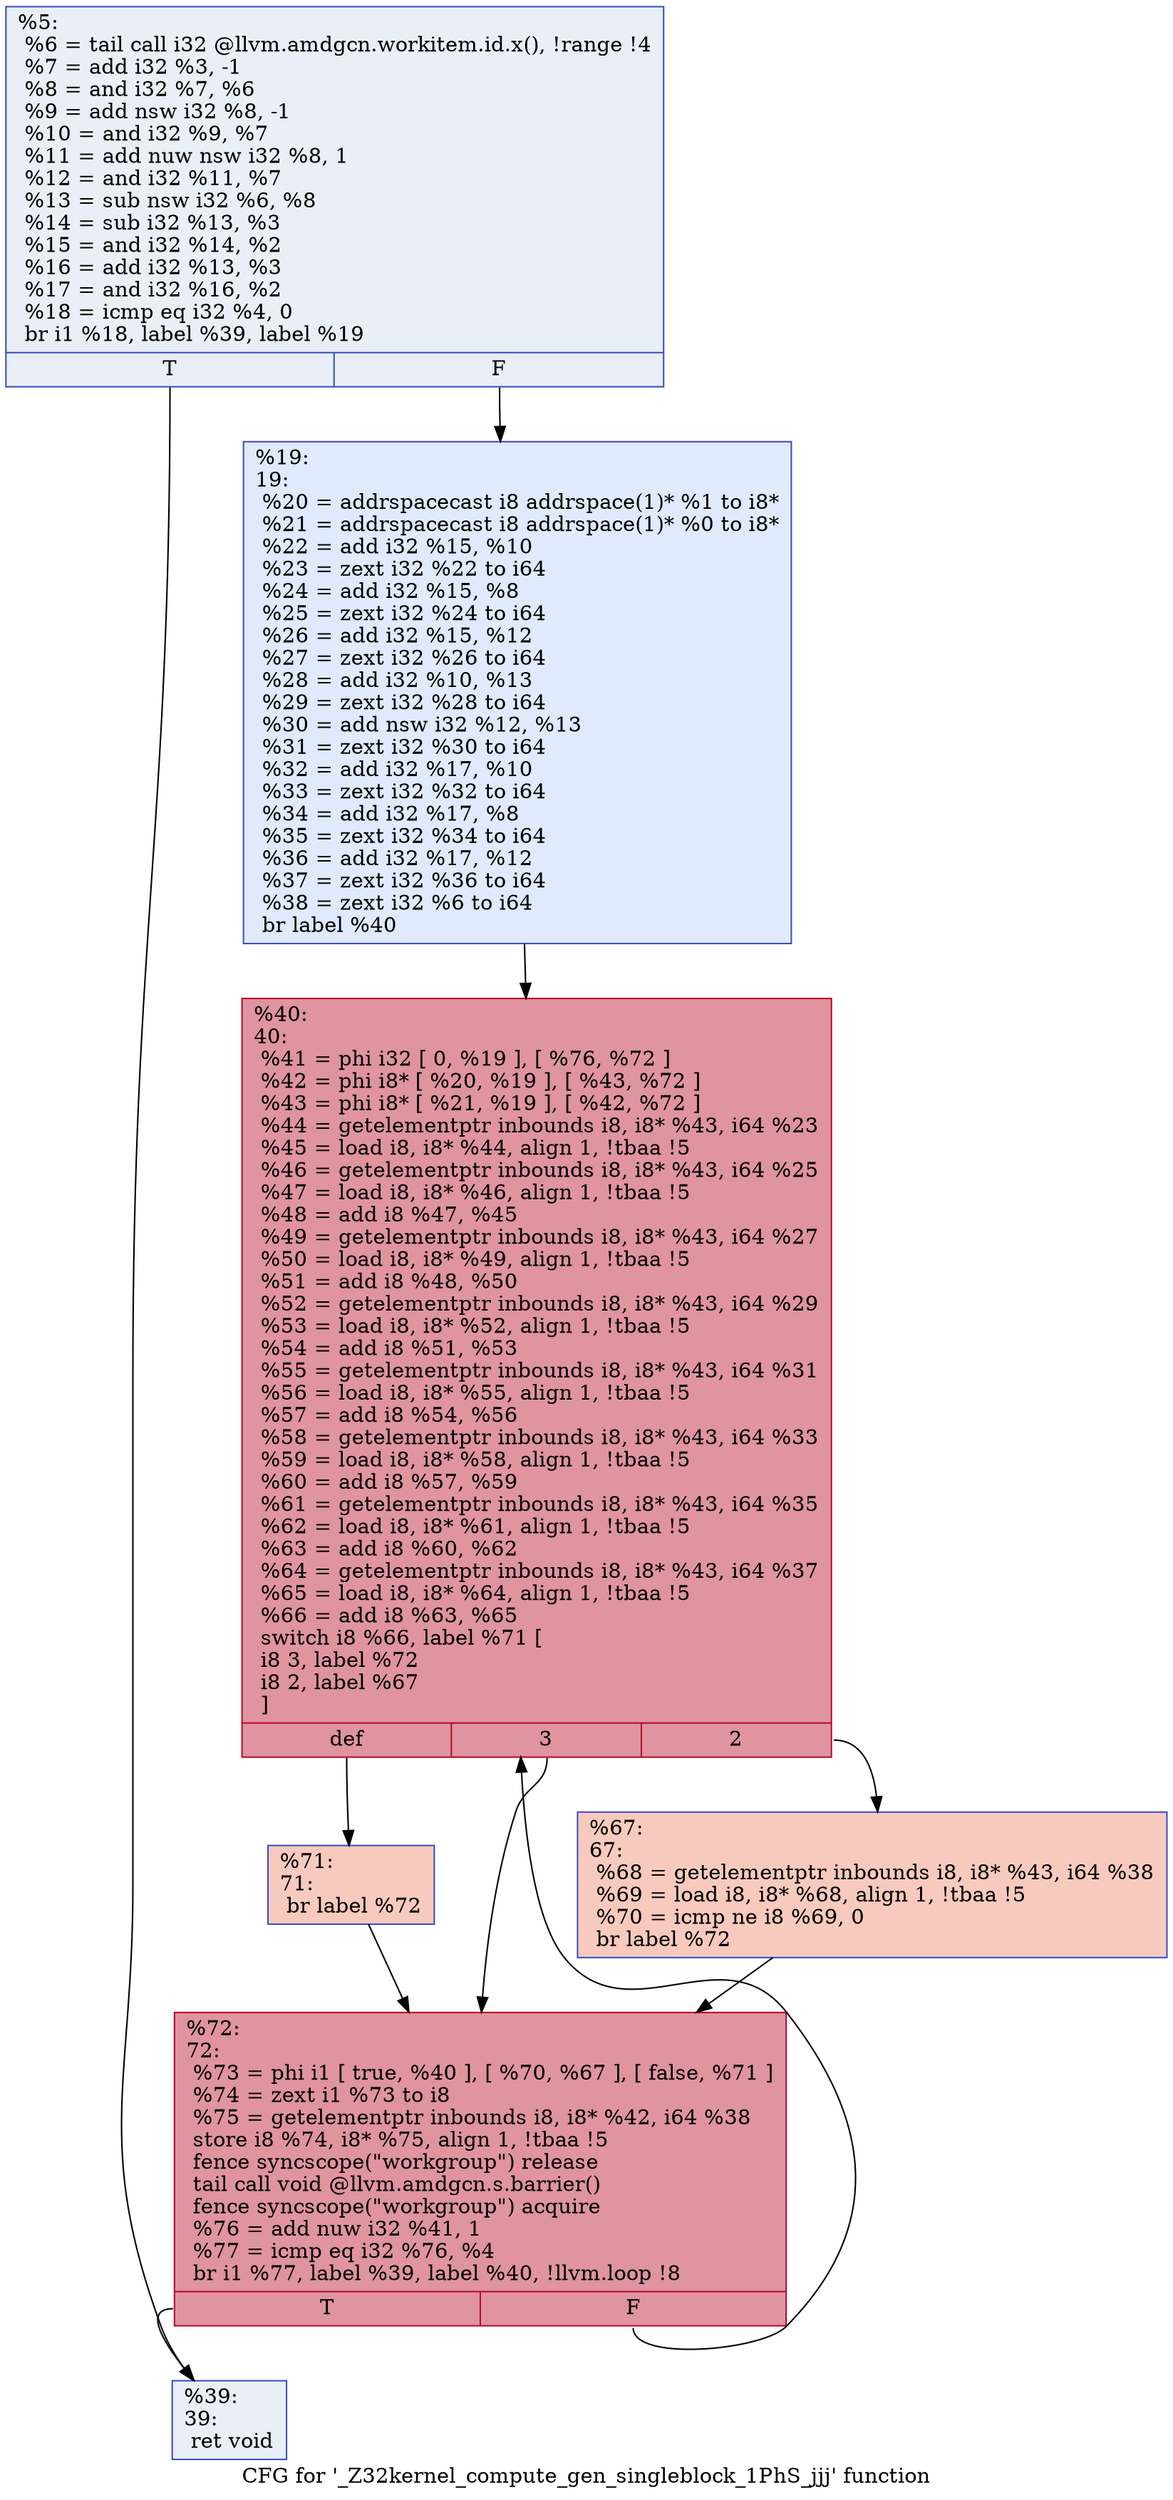 digraph "CFG for '_Z32kernel_compute_gen_singleblock_1PhS_jjj' function" {
	label="CFG for '_Z32kernel_compute_gen_singleblock_1PhS_jjj' function";

	Node0x528b760 [shape=record,color="#3d50c3ff", style=filled, fillcolor="#cedaeb70",label="{%5:\l  %6 = tail call i32 @llvm.amdgcn.workitem.id.x(), !range !4\l  %7 = add i32 %3, -1\l  %8 = and i32 %7, %6\l  %9 = add nsw i32 %8, -1\l  %10 = and i32 %9, %7\l  %11 = add nuw nsw i32 %8, 1\l  %12 = and i32 %11, %7\l  %13 = sub nsw i32 %6, %8\l  %14 = sub i32 %13, %3\l  %15 = and i32 %14, %2\l  %16 = add i32 %13, %3\l  %17 = and i32 %16, %2\l  %18 = icmp eq i32 %4, 0\l  br i1 %18, label %39, label %19\l|{<s0>T|<s1>F}}"];
	Node0x528b760:s0 -> Node0x52891c0;
	Node0x528b760:s1 -> Node0x528d380;
	Node0x528d380 [shape=record,color="#3d50c3ff", style=filled, fillcolor="#b9d0f970",label="{%19:\l19:                                               \l  %20 = addrspacecast i8 addrspace(1)* %1 to i8*\l  %21 = addrspacecast i8 addrspace(1)* %0 to i8*\l  %22 = add i32 %15, %10\l  %23 = zext i32 %22 to i64\l  %24 = add i32 %15, %8\l  %25 = zext i32 %24 to i64\l  %26 = add i32 %15, %12\l  %27 = zext i32 %26 to i64\l  %28 = add i32 %10, %13\l  %29 = zext i32 %28 to i64\l  %30 = add nsw i32 %12, %13\l  %31 = zext i32 %30 to i64\l  %32 = add i32 %17, %10\l  %33 = zext i32 %32 to i64\l  %34 = add i32 %17, %8\l  %35 = zext i32 %34 to i64\l  %36 = add i32 %17, %12\l  %37 = zext i32 %36 to i64\l  %38 = zext i32 %6 to i64\l  br label %40\l}"];
	Node0x528d380 -> Node0x528df20;
	Node0x52891c0 [shape=record,color="#3d50c3ff", style=filled, fillcolor="#cedaeb70",label="{%39:\l39:                                               \l  ret void\l}"];
	Node0x528df20 [shape=record,color="#b70d28ff", style=filled, fillcolor="#b70d2870",label="{%40:\l40:                                               \l  %41 = phi i32 [ 0, %19 ], [ %76, %72 ]\l  %42 = phi i8* [ %20, %19 ], [ %43, %72 ]\l  %43 = phi i8* [ %21, %19 ], [ %42, %72 ]\l  %44 = getelementptr inbounds i8, i8* %43, i64 %23\l  %45 = load i8, i8* %44, align 1, !tbaa !5\l  %46 = getelementptr inbounds i8, i8* %43, i64 %25\l  %47 = load i8, i8* %46, align 1, !tbaa !5\l  %48 = add i8 %47, %45\l  %49 = getelementptr inbounds i8, i8* %43, i64 %27\l  %50 = load i8, i8* %49, align 1, !tbaa !5\l  %51 = add i8 %48, %50\l  %52 = getelementptr inbounds i8, i8* %43, i64 %29\l  %53 = load i8, i8* %52, align 1, !tbaa !5\l  %54 = add i8 %51, %53\l  %55 = getelementptr inbounds i8, i8* %43, i64 %31\l  %56 = load i8, i8* %55, align 1, !tbaa !5\l  %57 = add i8 %54, %56\l  %58 = getelementptr inbounds i8, i8* %43, i64 %33\l  %59 = load i8, i8* %58, align 1, !tbaa !5\l  %60 = add i8 %57, %59\l  %61 = getelementptr inbounds i8, i8* %43, i64 %35\l  %62 = load i8, i8* %61, align 1, !tbaa !5\l  %63 = add i8 %60, %62\l  %64 = getelementptr inbounds i8, i8* %43, i64 %37\l  %65 = load i8, i8* %64, align 1, !tbaa !5\l  %66 = add i8 %63, %65\l  switch i8 %66, label %71 [\l    i8 3, label %72\l    i8 2, label %67\l  ]\l|{<s0>def|<s1>3|<s2>2}}"];
	Node0x528df20:s0 -> Node0x528dc30;
	Node0x528df20:s1 -> Node0x528e060;
	Node0x528df20:s2 -> Node0x528dcf0;
	Node0x528dcf0 [shape=record,color="#3d50c3ff", style=filled, fillcolor="#ef886b70",label="{%67:\l67:                                               \l  %68 = getelementptr inbounds i8, i8* %43, i64 %38\l  %69 = load i8, i8* %68, align 1, !tbaa !5\l  %70 = icmp ne i8 %69, 0\l  br label %72\l}"];
	Node0x528dcf0 -> Node0x528e060;
	Node0x528dc30 [shape=record,color="#3d50c3ff", style=filled, fillcolor="#ef886b70",label="{%71:\l71:                                               \l  br label %72\l}"];
	Node0x528dc30 -> Node0x528e060;
	Node0x528e060 [shape=record,color="#b70d28ff", style=filled, fillcolor="#b70d2870",label="{%72:\l72:                                               \l  %73 = phi i1 [ true, %40 ], [ %70, %67 ], [ false, %71 ]\l  %74 = zext i1 %73 to i8\l  %75 = getelementptr inbounds i8, i8* %42, i64 %38\l  store i8 %74, i8* %75, align 1, !tbaa !5\l  fence syncscope(\"workgroup\") release\l  tail call void @llvm.amdgcn.s.barrier()\l  fence syncscope(\"workgroup\") acquire\l  %76 = add nuw i32 %41, 1\l  %77 = icmp eq i32 %76, %4\l  br i1 %77, label %39, label %40, !llvm.loop !8\l|{<s0>T|<s1>F}}"];
	Node0x528e060:s0 -> Node0x52891c0;
	Node0x528e060:s1 -> Node0x528df20;
}
